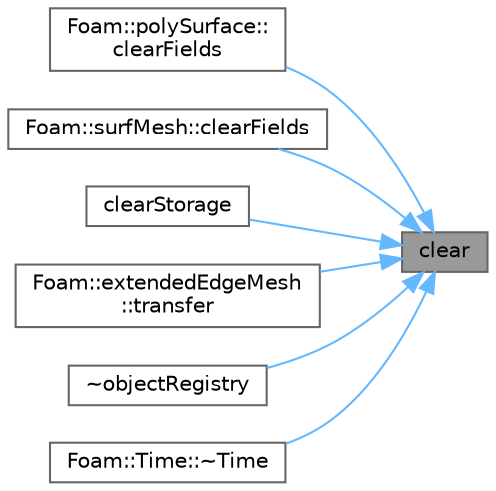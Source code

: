 digraph "clear"
{
 // LATEX_PDF_SIZE
  bgcolor="transparent";
  edge [fontname=Helvetica,fontsize=10,labelfontname=Helvetica,labelfontsize=10];
  node [fontname=Helvetica,fontsize=10,shape=box,height=0.2,width=0.4];
  rankdir="RL";
  Node1 [id="Node000001",label="clear",height=0.2,width=0.4,color="gray40", fillcolor="grey60", style="filled", fontcolor="black",tooltip=" "];
  Node1 -> Node2 [id="edge1_Node000001_Node000002",dir="back",color="steelblue1",style="solid",tooltip=" "];
  Node2 [id="Node000002",label="Foam::polySurface::\lclearFields",height=0.2,width=0.4,color="grey40", fillcolor="white", style="filled",URL="$classFoam_1_1polySurface.html#ac6517e38c2124c9c5ca9045540f123a1",tooltip=" "];
  Node1 -> Node3 [id="edge2_Node000001_Node000003",dir="back",color="steelblue1",style="solid",tooltip=" "];
  Node3 [id="Node000003",label="Foam::surfMesh::clearFields",height=0.2,width=0.4,color="grey40", fillcolor="white", style="filled",URL="$classFoam_1_1surfMesh.html#ac6517e38c2124c9c5ca9045540f123a1",tooltip=" "];
  Node1 -> Node4 [id="edge3_Node000001_Node000004",dir="back",color="steelblue1",style="solid",tooltip=" "];
  Node4 [id="Node000004",label="clearStorage",height=0.2,width=0.4,color="grey40", fillcolor="white", style="filled",URL="$classFoam_1_1objectRegistry.html#a77e7fd5aa3adf14be9cbcd6e670f7843",tooltip=" "];
  Node1 -> Node5 [id="edge4_Node000001_Node000005",dir="back",color="steelblue1",style="solid",tooltip=" "];
  Node5 [id="Node000005",label="Foam::extendedEdgeMesh\l::transfer",height=0.2,width=0.4,color="grey40", fillcolor="white", style="filled",URL="$classFoam_1_1extendedEdgeMesh.html#a6ff8f008f8f7547a04ed8dc7d1cfc099",tooltip=" "];
  Node1 -> Node6 [id="edge5_Node000001_Node000006",dir="back",color="steelblue1",style="solid",tooltip=" "];
  Node6 [id="Node000006",label="~objectRegistry",height=0.2,width=0.4,color="grey40", fillcolor="white", style="filled",URL="$classFoam_1_1objectRegistry.html#a646e298f519474937fc260010e1577b7",tooltip=" "];
  Node1 -> Node7 [id="edge6_Node000001_Node000007",dir="back",color="steelblue1",style="solid",tooltip=" "];
  Node7 [id="Node000007",label="Foam::Time::~Time",height=0.2,width=0.4,color="grey40", fillcolor="white", style="filled",URL="$classFoam_1_1Time.html#af3bc16485bfe955f9cd4ebde7399c135",tooltip=" "];
}
